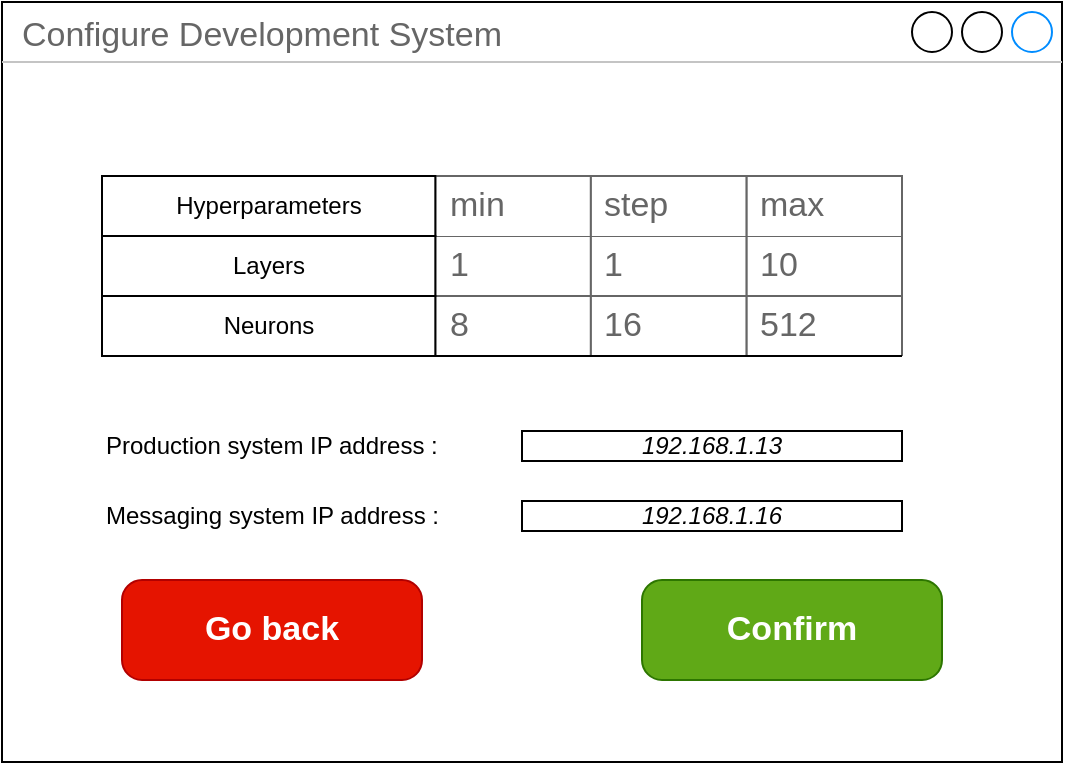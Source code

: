 <mxfile>
    <diagram id="JgmgCKd6XLoXhJxxk2tt" name="Pagina-1">
        <mxGraphModel dx="746" dy="427" grid="1" gridSize="10" guides="1" tooltips="1" connect="1" arrows="1" fold="1" page="1" pageScale="1" pageWidth="827" pageHeight="1169" math="0" shadow="0">
            <root>
                <mxCell id="0"/>
                <mxCell id="1" parent="0"/>
                <mxCell id="21" value="Configure Development System" style="strokeWidth=1;shadow=0;dashed=0;align=center;html=1;shape=mxgraph.mockup.containers.window;align=left;verticalAlign=top;spacingLeft=8;strokeColor2=#008cff;strokeColor3=#c4c4c4;fontColor=#666666;mainText=;fontSize=17;labelBackgroundColor=none;whiteSpace=wrap;" parent="1" vertex="1">
                    <mxGeometry x="50" y="90" width="530" height="380" as="geometry"/>
                </mxCell>
                <mxCell id="22" value="Confirm" style="strokeWidth=1;shadow=0;dashed=0;align=center;html=1;shape=mxgraph.mockup.buttons.button;strokeColor=#2D7600;fontColor=#ffffff;mainText=;buttonStyle=round;fontSize=17;fontStyle=1;fillColor=#60a917;whiteSpace=wrap;" parent="1" vertex="1">
                    <mxGeometry x="370" y="379" width="150" height="50" as="geometry"/>
                </mxCell>
                <mxCell id="23" value="Go back" style="strokeWidth=1;shadow=0;dashed=0;align=center;html=1;shape=mxgraph.mockup.buttons.button;strokeColor=#B20000;mainText=;buttonStyle=round;fontSize=17;fontStyle=1;fillColor=#e51400;whiteSpace=wrap;fontColor=#ffffff;" parent="1" vertex="1">
                    <mxGeometry x="110" y="379" width="150" height="50" as="geometry"/>
                </mxCell>
                <mxCell id="30" value="Production system IP address :" style="text;html=1;strokeColor=none;fillColor=none;align=left;verticalAlign=middle;whiteSpace=wrap;rounded=0;" parent="1" vertex="1">
                    <mxGeometry x="100" y="297" width="210" height="30" as="geometry"/>
                </mxCell>
                <mxCell id="31" value="&lt;i style=&quot;border-color: var(--border-color);&quot;&gt;&lt;font style=&quot;border-color: var(--border-color);&quot;&gt;192.168.1.13&lt;/font&gt;&lt;/i&gt;" style="rounded=0;whiteSpace=wrap;html=1;fontColor=#000000;" parent="1" vertex="1">
                    <mxGeometry x="310" y="304.5" width="190" height="15" as="geometry"/>
                </mxCell>
                <mxCell id="32" value="Messaging system IP address :" style="text;html=1;strokeColor=none;fillColor=none;align=left;verticalAlign=middle;whiteSpace=wrap;rounded=0;" parent="1" vertex="1">
                    <mxGeometry x="100" y="332" width="210" height="30" as="geometry"/>
                </mxCell>
                <mxCell id="33" value="&lt;i style=&quot;border-color: var(--border-color);&quot;&gt;&lt;font style=&quot;border-color: var(--border-color);&quot;&gt;192.168.1.16&lt;/font&gt;&lt;/i&gt;" style="rounded=0;whiteSpace=wrap;html=1;fontColor=#000000;" parent="1" vertex="1">
                    <mxGeometry x="310" y="339.5" width="190" height="15" as="geometry"/>
                </mxCell>
                <mxCell id="57" value="1" style="strokeWidth=1;shadow=0;dashed=0;align=center;html=1;shape=mxgraph.mockup.forms.uRect;fontSize=17;fontColor=#666666;align=left;spacingLeft=5;strokeColor=#666666;fillColor=#FFFFFF;container=0;" vertex="1" parent="1">
                    <mxGeometry x="266.667" y="207" width="77.778" height="30" as="geometry"/>
                </mxCell>
                <mxCell id="59" value="10" style="strokeWidth=1;shadow=0;dashed=0;align=center;html=1;shape=mxgraph.mockup.forms.uRect;fontSize=17;fontColor=#666666;align=left;spacingLeft=5;strokeColor=#666666;fillColor=#FFFFFF;container=0;" vertex="1" parent="1">
                    <mxGeometry x="422.222" y="207" width="77.778" height="30" as="geometry"/>
                </mxCell>
                <mxCell id="60" value="1" style="strokeWidth=1;shadow=0;dashed=0;align=center;html=1;shape=mxgraph.mockup.forms.uRect;fontSize=17;fontColor=#666666;align=left;spacingLeft=5;strokeColor=#666666;fillColor=#FFFFFF;container=0;" vertex="1" parent="1">
                    <mxGeometry x="344.444" y="207" width="77.778" height="30" as="geometry"/>
                </mxCell>
                <mxCell id="61" value="8" style="strokeWidth=1;shadow=0;dashed=0;align=center;html=1;shape=mxgraph.mockup.forms.uRect;fontSize=17;fontColor=#666666;align=left;spacingLeft=5;strokeColor=#666666;fillColor=#FFFFFF;container=0;" vertex="1" parent="1">
                    <mxGeometry x="266.667" y="237" width="77.778" height="30" as="geometry"/>
                </mxCell>
                <mxCell id="62" value="512" style="strokeWidth=1;shadow=0;dashed=0;align=center;html=1;shape=mxgraph.mockup.forms.uRect;fontSize=17;fontColor=#666666;align=left;spacingLeft=5;strokeColor=#666666;fillColor=#FFFFFF;container=0;" vertex="1" parent="1">
                    <mxGeometry x="422.222" y="237" width="77.778" height="30" as="geometry"/>
                </mxCell>
                <mxCell id="63" value="16" style="strokeWidth=1;shadow=0;dashed=0;align=center;html=1;shape=mxgraph.mockup.forms.uRect;fontSize=17;fontColor=#666666;align=left;spacingLeft=5;strokeColor=#666666;fillColor=#FFFFFF;container=0;" vertex="1" parent="1">
                    <mxGeometry x="344.444" y="237" width="77.778" height="30" as="geometry"/>
                </mxCell>
                <mxCell id="64" value="" style="endArrow=none;html=1;exitX=0;exitY=1;exitDx=0;exitDy=0;exitPerimeter=0;entryX=1;entryY=1;entryDx=0;entryDy=0;entryPerimeter=0;" edge="1" parent="1" source="61" target="62">
                    <mxGeometry width="50" height="50" relative="1" as="geometry">
                        <mxPoint x="366.667" y="337" as="sourcePoint"/>
                        <mxPoint x="422.222" y="287" as="targetPoint"/>
                    </mxGeometry>
                </mxCell>
                <mxCell id="65" value="min" style="strokeWidth=1;shadow=0;dashed=0;align=center;html=1;shape=mxgraph.mockup.forms.uRect;fontSize=17;fontColor=#666666;align=left;spacingLeft=5;strokeColor=#666666;fillColor=#FFFFFF;container=0;" vertex="1" parent="1">
                    <mxGeometry x="266.667" y="177" width="77.778" height="30" as="geometry"/>
                </mxCell>
                <mxCell id="66" value="max" style="strokeWidth=1;shadow=0;dashed=0;align=center;html=1;shape=mxgraph.mockup.forms.uRect;fontSize=17;fontColor=#666666;align=left;spacingLeft=5;strokeColor=#666666;fillColor=#FFFFFF;container=0;" vertex="1" parent="1">
                    <mxGeometry x="422.222" y="177" width="77.778" height="30" as="geometry"/>
                </mxCell>
                <mxCell id="67" value="step" style="strokeWidth=1;shadow=0;dashed=0;align=center;html=1;shape=mxgraph.mockup.forms.uRect;fontSize=17;fontColor=#666666;align=left;spacingLeft=5;strokeColor=#666666;fillColor=#FFFFFF;container=0;" vertex="1" parent="1">
                    <mxGeometry x="344.444" y="177" width="77.778" height="30" as="geometry"/>
                </mxCell>
                <mxCell id="68" value="Layers" style="whiteSpace=wrap;html=1;fillColor=#FFFFFF;container=0;" vertex="1" parent="1">
                    <mxGeometry x="100" y="207" width="166.667" height="30" as="geometry"/>
                </mxCell>
                <mxCell id="69" value="Neurons" style="whiteSpace=wrap;html=1;fillColor=#FFFFFF;container=0;" vertex="1" parent="1">
                    <mxGeometry x="100" y="237" width="166.667" height="30" as="geometry"/>
                </mxCell>
                <mxCell id="70" value="Hyperparameters" style="whiteSpace=wrap;html=1;fillColor=#FFFFFF;container=0;" vertex="1" parent="1">
                    <mxGeometry x="100" y="177" width="166.667" height="30" as="geometry"/>
                </mxCell>
            </root>
        </mxGraphModel>
    </diagram>
</mxfile>